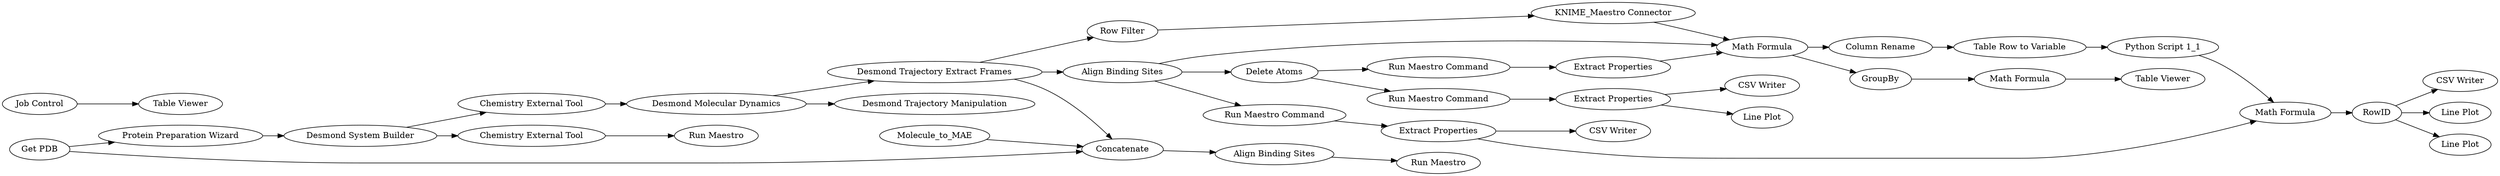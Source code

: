 digraph {
	8417 -> 8386
	8392 -> 8417
	8426 -> 8413
	8397 -> 8400
	8406 -> 8393
	92 -> 94
	8411 -> 8408
	173 -> 247
	8405 -> 8417
	8426 -> 8402
	245 -> 173
	8409 -> 8406
	8407 -> 8404
	8421 -> 8418
	8405 -> 8409
	8408 -> 8416
	8386 -> 8385
	248 -> 245
	8420 -> 8414
	8412 -> 8422
	8416 -> 8412
	94 -> 8390
	8390 -> 8415
	8385 -> 8382
	8402 -> 8405
	8401 -> 8397
	8409 -> 8407
	8393 -> 8417
	8390 -> 8420
	8415 -> 8426
	92 -> 245
	8382 -> 8416
	8405 -> 8411
	8408 -> 8424
	8404 -> 8398
	8417 -> 8401
	8412 -> 8399
	8394 -> 8392
	8412 -> 8403
	8402 -> 245
	8404 -> 8423
	8402 -> 8394
	247 [label="Run Maestro"]
	8423 [label="CSV Writer"]
	8411 [label="Run Maestro Command"]
	8413 [label="Desmond Trajectory Manipulation"]
	8404 [label="Extract Properties"]
	8424 [label="CSV Writer"]
	245 [label=Concatenate]
	92 [label="Get PDB"]
	8412 [label=RowID]
	8414 [label="Run Maestro"]
	8393 [label="Extract Properties"]
	8407 [label="Run Maestro Command"]
	8408 [label="Extract Properties"]
	8398 [label="Line Plot"]
	8390 [label="Desmond System Builder"]
	8401 [label=GroupBy]
	8406 [label="Run Maestro Command"]
	8426 [label="Desmond Molecular Dynamics"]
	8382 [label="Python Script 1_1"]
	8405 [label="Align Binding Sites"]
	173 [label="Align Binding Sites"]
	8385 [label="Table Row to Variable"]
	8421 [label="Job Control"]
	8403 [label="Line Plot"]
	8392 [label="KNIME_Maestro Connector"]
	8416 [label="Math Formula"]
	94 [label="Protein Preparation Wizard"]
	248 [label=Molecule_to_MAE]
	8420 [label="Chemistry External Tool"]
	8400 [label="Table Viewer"]
	8386 [label="Column Rename"]
	8417 [label="Math Formula"]
	8397 [label="Math Formula"]
	8409 [label="Delete Atoms"]
	8402 [label="Desmond Trajectory Extract Frames"]
	8418 [label="Table Viewer"]
	8415 [label="Chemistry External Tool"]
	8399 [label="Line Plot"]
	8422 [label="CSV Writer"]
	8394 [label="Row Filter"]
	rankdir=LR
}
